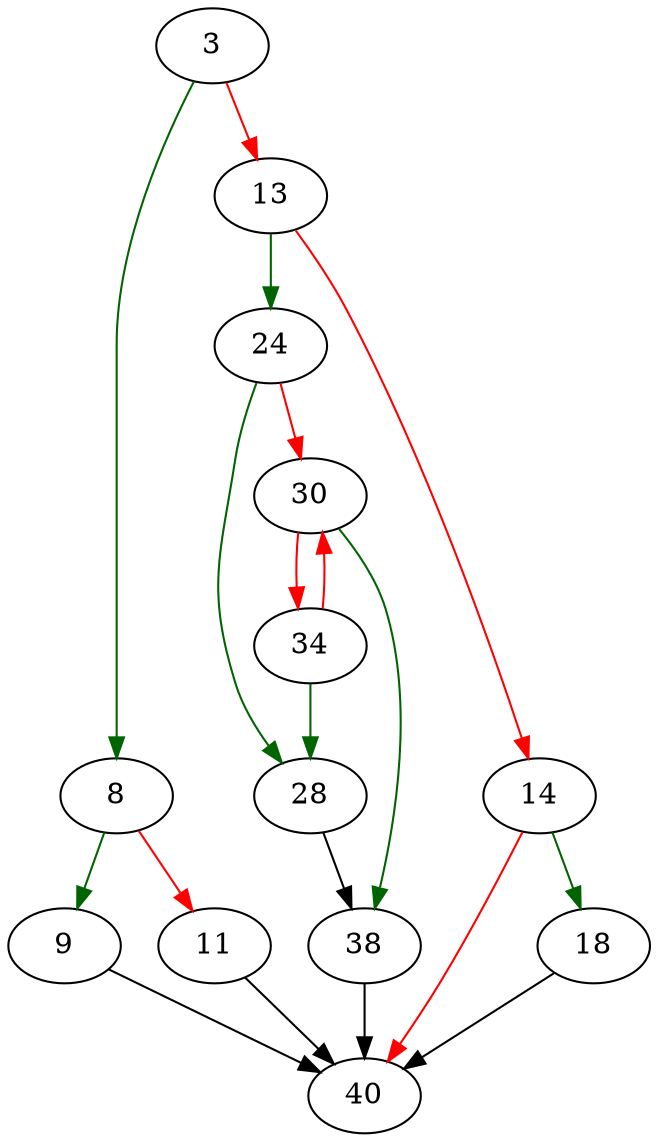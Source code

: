 strict digraph "fnmatch_no_wildcards" {
	// Node definitions.
	3 [entry=true];
	8;
	13;
	9;
	11;
	40;
	24;
	14;
	18;
	28;
	30;
	38;
	34;

	// Edge definitions.
	3 -> 8 [
		color=darkgreen
		cond=true
	];
	3 -> 13 [
		color=red
		cond=false
	];
	8 -> 9 [
		color=darkgreen
		cond=true
	];
	8 -> 11 [
		color=red
		cond=false
	];
	13 -> 24 [
		color=darkgreen
		cond=true
	];
	13 -> 14 [
		color=red
		cond=false
	];
	9 -> 40;
	11 -> 40;
	24 -> 28 [
		color=darkgreen
		cond=true
	];
	24 -> 30 [
		color=red
		cond=false
	];
	14 -> 40 [
		color=red
		cond=false
	];
	14 -> 18 [
		color=darkgreen
		cond=true
	];
	18 -> 40;
	28 -> 38;
	30 -> 38 [
		color=darkgreen
		cond=true
	];
	30 -> 34 [
		color=red
		cond=false
	];
	38 -> 40;
	34 -> 28 [
		color=darkgreen
		cond=true
	];
	34 -> 30 [
		color=red
		cond=false
	];
}